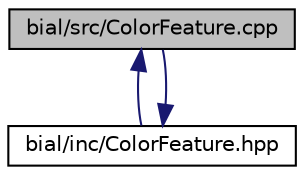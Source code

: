 digraph "bial/src/ColorFeature.cpp"
{
  edge [fontname="Helvetica",fontsize="10",labelfontname="Helvetica",labelfontsize="10"];
  node [fontname="Helvetica",fontsize="10",shape=record];
  Node1 [label="bial/src/ColorFeature.cpp",height=0.2,width=0.4,color="black", fillcolor="grey75", style="filled", fontcolor="black"];
  Node1 -> Node2 [dir="back",color="midnightblue",fontsize="10",style="solid",fontname="Helvetica"];
  Node2 [label="bial/inc/ColorFeature.hpp",height=0.2,width=0.4,color="black", fillcolor="white", style="filled",URL="$_color_feature_8hpp.html"];
  Node2 -> Node1 [dir="back",color="midnightblue",fontsize="10",style="solid",fontname="Helvetica"];
}
